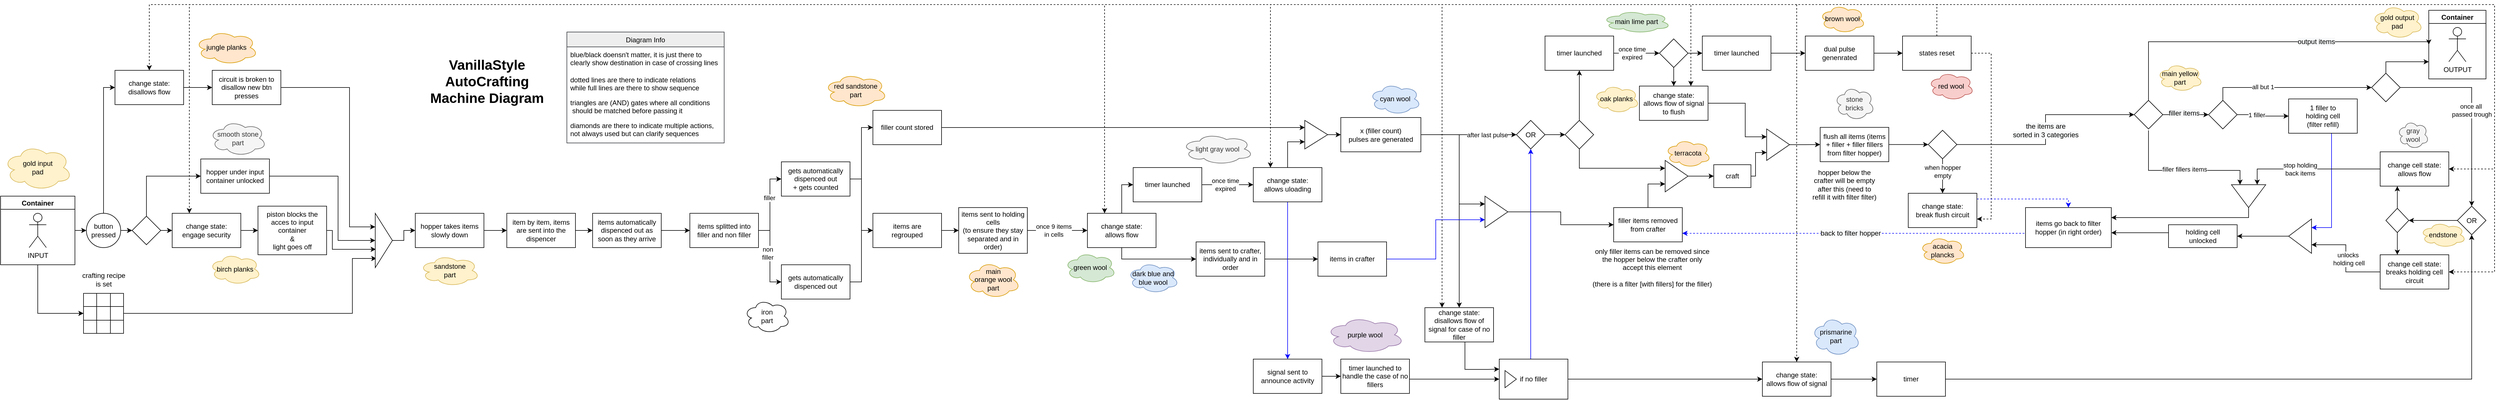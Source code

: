<mxfile version="13.9.9" type="device"><diagram id="A5Qic59krx9VckJYqs58" name="Page-1"><mxGraphModel dx="2249" dy="822" grid="1" gridSize="10" guides="1" tooltips="1" connect="1" arrows="1" fold="1" page="1" pageScale="1" pageWidth="827" pageHeight="1169" math="0" shadow="0"><root><mxCell id="0"/><mxCell id="1" parent="0"/><mxCell id="eBCF8gSyWZ8qmk_mJ312-3" style="edgeStyle=orthogonalEdgeStyle;rounded=0;orthogonalLoop=1;jettySize=auto;html=1;exitX=0.5;exitY=0;exitDx=0;exitDy=0;entryX=0;entryY=0.5;entryDx=0;entryDy=0;" parent="1" source="DsZ25HLp4stdvr2QpUtS-5" target="eBCF8gSyWZ8qmk_mJ312-11" edge="1"><mxGeometry relative="1" as="geometry"><mxPoint x="-535" y="735" as="sourcePoint"/></mxGeometry></mxCell><mxCell id="eBCF8gSyWZ8qmk_mJ312-14" style="edgeStyle=orthogonalEdgeStyle;rounded=0;orthogonalLoop=1;jettySize=auto;html=1;exitX=1;exitY=0.5;exitDx=0;exitDy=0;entryX=0;entryY=0.5;entryDx=0;entryDy=0;" parent="1" source="eBCF8gSyWZ8qmk_mJ312-2" target="eBCF8gSyWZ8qmk_mJ312-15" edge="1"><mxGeometry relative="1" as="geometry"/></mxCell><mxCell id="eBCF8gSyWZ8qmk_mJ312-2" value="hopper takes items slowly down" style="rounded=0;whiteSpace=wrap;html=1;" parent="1" vertex="1"><mxGeometry x="-75" y="705" width="120" height="60" as="geometry"/></mxCell><mxCell id="eBCF8gSyWZ8qmk_mJ312-6" style="edgeStyle=orthogonalEdgeStyle;rounded=0;orthogonalLoop=1;jettySize=auto;html=1;entryX=0;entryY=0.5;entryDx=0;entryDy=0;exitX=1;exitY=0.5;exitDx=0;exitDy=0;" parent="1" source="eBCF8gSyWZ8qmk_mJ312-180" target="eBCF8gSyWZ8qmk_mJ312-36" edge="1"><mxGeometry relative="1" as="geometry"><mxPoint x="-595" y="735" as="targetPoint"/></mxGeometry></mxCell><mxCell id="eBCF8gSyWZ8qmk_mJ312-10" style="edgeStyle=orthogonalEdgeStyle;rounded=0;orthogonalLoop=1;jettySize=auto;html=1;exitX=0.5;exitY=0;exitDx=0;exitDy=0;entryX=0;entryY=0.5;entryDx=0;entryDy=0;" parent="1" source="eBCF8gSyWZ8qmk_mJ312-36" target="DsZ25HLp4stdvr2QpUtS-11" edge="1"><mxGeometry relative="1" as="geometry"/></mxCell><mxCell id="eBCF8gSyWZ8qmk_mJ312-38" style="edgeStyle=orthogonalEdgeStyle;rounded=0;orthogonalLoop=1;jettySize=auto;html=1;entryX=0;entryY=0.5;entryDx=0;entryDy=0;exitX=0.5;exitY=1;exitDx=0;exitDy=0;" parent="1" source="eBCF8gSyWZ8qmk_mJ312-178" target="eBCF8gSyWZ8qmk_mJ312-32" edge="1"><mxGeometry relative="1" as="geometry"><mxPoint x="1127" y="755" as="sourcePoint"/></mxGeometry></mxCell><mxCell id="eBCF8gSyWZ8qmk_mJ312-40" style="edgeStyle=orthogonalEdgeStyle;rounded=0;orthogonalLoop=1;jettySize=auto;html=1;entryX=0;entryY=0.5;entryDx=0;entryDy=0;exitX=0.5;exitY=0;exitDx=0;exitDy=0;" parent="1" source="eBCF8gSyWZ8qmk_mJ312-178" target="eBCF8gSyWZ8qmk_mJ312-39" edge="1"><mxGeometry relative="1" as="geometry"><mxPoint x="1158" y="667.5" as="sourcePoint"/></mxGeometry></mxCell><mxCell id="DsZ25HLp4stdvr2QpUtS-8" style="edgeStyle=orthogonalEdgeStyle;rounded=0;orthogonalLoop=1;jettySize=auto;html=1;entryX=0.033;entryY=0.663;entryDx=0;entryDy=0;entryPerimeter=0;exitX=1;exitY=0.5;exitDx=0;exitDy=0;" parent="1" source="eBCF8gSyWZ8qmk_mJ312-9" target="eBCF8gSyWZ8qmk_mJ312-124" edge="1"><mxGeometry relative="1" as="geometry"><mxPoint x="-190" y="760" as="targetPoint"/><Array as="points"><mxPoint x="-220" y="735"/><mxPoint x="-220" y="768"/></Array></mxGeometry></mxCell><mxCell id="eBCF8gSyWZ8qmk_mJ312-9" value="piston blocks the acces to input container&lt;br&gt;&amp;amp;&lt;br&gt;light goes off" style="rounded=0;whiteSpace=wrap;html=1;" parent="1" vertex="1"><mxGeometry x="-350" y="692.5" width="120" height="85" as="geometry"/></mxCell><mxCell id="eBCF8gSyWZ8qmk_mJ312-12" style="edgeStyle=orthogonalEdgeStyle;rounded=0;orthogonalLoop=1;jettySize=auto;html=1;exitX=1;exitY=0.5;exitDx=0;exitDy=0;entryX=0;entryY=0.5;entryDx=0;entryDy=0;" parent="1" source="eBCF8gSyWZ8qmk_mJ312-11" target="eBCF8gSyWZ8qmk_mJ312-124" edge="1"><mxGeometry relative="1" as="geometry"><Array as="points"><mxPoint x="-210" y="640"/><mxPoint x="-210" y="753"/></Array></mxGeometry></mxCell><mxCell id="eBCF8gSyWZ8qmk_mJ312-11" value="hopper under input container unlocked" style="rounded=0;whiteSpace=wrap;html=1;" parent="1" vertex="1"><mxGeometry x="-450" y="610" width="120" height="60" as="geometry"/></mxCell><mxCell id="eBCF8gSyWZ8qmk_mJ312-18" style="edgeStyle=orthogonalEdgeStyle;rounded=0;orthogonalLoop=1;jettySize=auto;html=1;exitX=1;exitY=0.5;exitDx=0;exitDy=0;entryX=0;entryY=0.5;entryDx=0;entryDy=0;" parent="1" source="eBCF8gSyWZ8qmk_mJ312-13" target="eBCF8gSyWZ8qmk_mJ312-17" edge="1"><mxGeometry relative="1" as="geometry"/></mxCell><mxCell id="eBCF8gSyWZ8qmk_mJ312-13" value="items automatically dispenced out as soon as they arrive" style="rounded=0;whiteSpace=wrap;html=1;" parent="1" vertex="1"><mxGeometry x="235" y="705" width="120" height="60" as="geometry"/></mxCell><mxCell id="eBCF8gSyWZ8qmk_mJ312-16" style="edgeStyle=orthogonalEdgeStyle;rounded=0;orthogonalLoop=1;jettySize=auto;html=1;exitX=1;exitY=0.5;exitDx=0;exitDy=0;" parent="1" source="eBCF8gSyWZ8qmk_mJ312-15" target="eBCF8gSyWZ8qmk_mJ312-13" edge="1"><mxGeometry relative="1" as="geometry"/></mxCell><mxCell id="eBCF8gSyWZ8qmk_mJ312-15" value="item by item, items are sent into the dispencer" style="rounded=0;whiteSpace=wrap;html=1;" parent="1" vertex="1"><mxGeometry x="85" y="705" width="120" height="60" as="geometry"/></mxCell><mxCell id="eBCF8gSyWZ8qmk_mJ312-20" style="edgeStyle=orthogonalEdgeStyle;rounded=0;orthogonalLoop=1;jettySize=auto;html=1;exitX=1;exitY=0.5;exitDx=0;exitDy=0;entryX=0;entryY=0.5;entryDx=0;entryDy=0;" parent="1" source="eBCF8gSyWZ8qmk_mJ312-17" target="eBCF8gSyWZ8qmk_mJ312-19" edge="1"><mxGeometry relative="1" as="geometry"/></mxCell><mxCell id="eBCF8gSyWZ8qmk_mJ312-21" value="filler" style="edgeLabel;html=1;align=center;verticalAlign=middle;resizable=0;points=[];" parent="eBCF8gSyWZ8qmk_mJ312-20" vertex="1" connectable="0"><mxGeometry x="0.186" y="1" relative="1" as="geometry"><mxPoint as="offset"/></mxGeometry></mxCell><mxCell id="eBCF8gSyWZ8qmk_mJ312-23" style="edgeStyle=orthogonalEdgeStyle;rounded=0;orthogonalLoop=1;jettySize=auto;html=1;entryX=0;entryY=0.5;entryDx=0;entryDy=0;" parent="1" source="eBCF8gSyWZ8qmk_mJ312-17" target="eBCF8gSyWZ8qmk_mJ312-22" edge="1"><mxGeometry relative="1" as="geometry"/></mxCell><mxCell id="eBCF8gSyWZ8qmk_mJ312-24" value="non&lt;br&gt;filler" style="edgeLabel;html=1;align=center;verticalAlign=middle;resizable=0;points=[];" parent="eBCF8gSyWZ8qmk_mJ312-23" vertex="1" connectable="0"><mxGeometry x="0.182" y="-4" relative="1" as="geometry"><mxPoint y="-17" as="offset"/></mxGeometry></mxCell><mxCell id="eBCF8gSyWZ8qmk_mJ312-17" value="items splitted into filler and non filler" style="rounded=0;whiteSpace=wrap;html=1;" parent="1" vertex="1"><mxGeometry x="405" y="705" width="120" height="60" as="geometry"/></mxCell><mxCell id="eBCF8gSyWZ8qmk_mJ312-28" style="edgeStyle=orthogonalEdgeStyle;rounded=0;orthogonalLoop=1;jettySize=auto;html=1;exitX=1;exitY=0.5;exitDx=0;exitDy=0;entryX=0;entryY=0.5;entryDx=0;entryDy=0;" parent="1" source="eBCF8gSyWZ8qmk_mJ312-19" target="eBCF8gSyWZ8qmk_mJ312-27" edge="1"><mxGeometry relative="1" as="geometry"/></mxCell><mxCell id="eBCF8gSyWZ8qmk_mJ312-69" style="edgeStyle=orthogonalEdgeStyle;rounded=0;orthogonalLoop=1;jettySize=auto;html=1;entryX=0;entryY=0.5;entryDx=0;entryDy=0;" parent="1" source="eBCF8gSyWZ8qmk_mJ312-19" target="eBCF8gSyWZ8qmk_mJ312-67" edge="1"><mxGeometry relative="1" as="geometry"/></mxCell><mxCell id="eBCF8gSyWZ8qmk_mJ312-19" value="gets automatically dispenced out &lt;br&gt;+ gets counted" style="rounded=0;whiteSpace=wrap;html=1;" parent="1" vertex="1"><mxGeometry x="565" y="615" width="120" height="60" as="geometry"/></mxCell><mxCell id="eBCF8gSyWZ8qmk_mJ312-29" style="edgeStyle=orthogonalEdgeStyle;rounded=0;orthogonalLoop=1;jettySize=auto;html=1;entryX=0;entryY=0.5;entryDx=0;entryDy=0;" parent="1" source="eBCF8gSyWZ8qmk_mJ312-22" target="eBCF8gSyWZ8qmk_mJ312-27" edge="1"><mxGeometry relative="1" as="geometry"/></mxCell><mxCell id="eBCF8gSyWZ8qmk_mJ312-22" value="gets automatically dispenced out" style="rounded=0;whiteSpace=wrap;html=1;" parent="1" vertex="1"><mxGeometry x="565" y="795" width="120" height="60" as="geometry"/></mxCell><mxCell id="eBCF8gSyWZ8qmk_mJ312-31" style="edgeStyle=orthogonalEdgeStyle;rounded=0;orthogonalLoop=1;jettySize=auto;html=1;exitX=1;exitY=0.5;exitDx=0;exitDy=0;entryX=0;entryY=0.5;entryDx=0;entryDy=0;" parent="1" source="eBCF8gSyWZ8qmk_mJ312-27" target="eBCF8gSyWZ8qmk_mJ312-30" edge="1"><mxGeometry relative="1" as="geometry"/></mxCell><mxCell id="eBCF8gSyWZ8qmk_mJ312-27" value="items are&lt;br&gt;regrouped" style="rounded=0;whiteSpace=wrap;html=1;" parent="1" vertex="1"><mxGeometry x="725" y="705" width="120" height="60" as="geometry"/></mxCell><mxCell id="eBCF8gSyWZ8qmk_mJ312-33" style="edgeStyle=orthogonalEdgeStyle;rounded=0;orthogonalLoop=1;jettySize=auto;html=1;exitX=1;exitY=0.5;exitDx=0;exitDy=0;entryX=0;entryY=0.5;entryDx=0;entryDy=0;" parent="1" source="eBCF8gSyWZ8qmk_mJ312-30" target="eBCF8gSyWZ8qmk_mJ312-178" edge="1"><mxGeometry relative="1" as="geometry"/></mxCell><mxCell id="eBCF8gSyWZ8qmk_mJ312-35" value="once 9 items &lt;br&gt;in cells" style="edgeLabel;html=1;align=center;verticalAlign=middle;resizable=0;points=[];" parent="eBCF8gSyWZ8qmk_mJ312-33" vertex="1" connectable="0"><mxGeometry x="-0.212" y="-1" relative="1" as="geometry"><mxPoint x="3.82" y="-1" as="offset"/></mxGeometry></mxCell><mxCell id="eBCF8gSyWZ8qmk_mJ312-30" value="items sent to holding cells &lt;br&gt;(to ensure they stay separated and in order)" style="rounded=0;whiteSpace=wrap;html=1;" parent="1" vertex="1"><mxGeometry x="875" y="695" width="120" height="80" as="geometry"/></mxCell><mxCell id="eBCF8gSyWZ8qmk_mJ312-47" style="edgeStyle=orthogonalEdgeStyle;rounded=0;orthogonalLoop=1;jettySize=auto;html=1;exitX=1;exitY=0.5;exitDx=0;exitDy=0;entryX=0;entryY=0.5;entryDx=0;entryDy=0;" parent="1" source="eBCF8gSyWZ8qmk_mJ312-32" target="eBCF8gSyWZ8qmk_mJ312-46" edge="1"><mxGeometry relative="1" as="geometry"/></mxCell><mxCell id="eBCF8gSyWZ8qmk_mJ312-32" value="items sent to crafter, individually and in order" style="rounded=0;whiteSpace=wrap;html=1;" parent="1" vertex="1"><mxGeometry x="1290" y="755" width="120" height="60" as="geometry"/></mxCell><mxCell id="DsZ25HLp4stdvr2QpUtS-6" style="edgeStyle=orthogonalEdgeStyle;rounded=0;orthogonalLoop=1;jettySize=auto;html=1;" parent="1" source="eBCF8gSyWZ8qmk_mJ312-36" target="DsZ25HLp4stdvr2QpUtS-5" edge="1"><mxGeometry relative="1" as="geometry"/></mxCell><mxCell id="eBCF8gSyWZ8qmk_mJ312-36" value="&lt;span&gt;button pressed&lt;/span&gt;" style="ellipse;whiteSpace=wrap;html=1;aspect=fixed;" parent="1" vertex="1"><mxGeometry x="-650" y="705" width="60" height="60" as="geometry"/></mxCell><mxCell id="eBCF8gSyWZ8qmk_mJ312-160" style="edgeStyle=orthogonalEdgeStyle;rounded=0;orthogonalLoop=1;jettySize=auto;html=1;exitX=1;exitY=0.5;exitDx=0;exitDy=0;entryX=0;entryY=0.5;entryDx=0;entryDy=0;" parent="1" source="eBCF8gSyWZ8qmk_mJ312-39" target="eBCF8gSyWZ8qmk_mJ312-159" edge="1"><mxGeometry relative="1" as="geometry"><mxPoint x="1395" y="640" as="targetPoint"/></mxGeometry></mxCell><mxCell id="eBCF8gSyWZ8qmk_mJ312-161" value="once time&lt;br&gt;expired" style="edgeLabel;html=1;align=center;verticalAlign=middle;resizable=0;points=[];" parent="eBCF8gSyWZ8qmk_mJ312-160" vertex="1" connectable="0"><mxGeometry x="0.25" y="1" relative="1" as="geometry"><mxPoint x="-16" y="1" as="offset"/></mxGeometry></mxCell><mxCell id="eBCF8gSyWZ8qmk_mJ312-39" value="timer launched" style="rounded=0;whiteSpace=wrap;html=1;" parent="1" vertex="1"><mxGeometry x="1180" y="625" width="120" height="60" as="geometry"/></mxCell><mxCell id="eBCF8gSyWZ8qmk_mJ312-50" style="edgeStyle=orthogonalEdgeStyle;rounded=0;orthogonalLoop=1;jettySize=auto;html=1;exitX=1;exitY=0.5;exitDx=0;exitDy=0;entryX=0;entryY=0.25;entryDx=0;entryDy=0;" parent="1" source="eBCF8gSyWZ8qmk_mJ312-41" target="eBCF8gSyWZ8qmk_mJ312-143" edge="1"><mxGeometry relative="1" as="geometry"><Array as="points"><mxPoint x="1750" y="568"/><mxPoint x="1750" y="689"/></Array></mxGeometry></mxCell><mxCell id="eBCF8gSyWZ8qmk_mJ312-60" style="edgeStyle=orthogonalEdgeStyle;rounded=0;orthogonalLoop=1;jettySize=auto;html=1;entryX=0;entryY=0.5;entryDx=0;entryDy=0;" parent="1" source="eBCF8gSyWZ8qmk_mJ312-41" target="eBCF8gSyWZ8qmk_mJ312-70" edge="1"><mxGeometry relative="1" as="geometry"/></mxCell><mxCell id="eBCF8gSyWZ8qmk_mJ312-61" value="after last pulse" style="edgeLabel;html=1;align=center;verticalAlign=middle;resizable=0;points=[];" parent="eBCF8gSyWZ8qmk_mJ312-60" vertex="1" connectable="0"><mxGeometry x="0.05" y="-2" relative="1" as="geometry"><mxPoint x="28.24" y="-2" as="offset"/></mxGeometry></mxCell><mxCell id="DsZ25HLp4stdvr2QpUtS-27" style="edgeStyle=orthogonalEdgeStyle;rounded=0;orthogonalLoop=1;jettySize=auto;html=1;entryX=0.5;entryY=0;entryDx=0;entryDy=0;strokeColor=#000000;" parent="1" source="eBCF8gSyWZ8qmk_mJ312-41" target="DsZ25HLp4stdvr2QpUtS-26" edge="1"><mxGeometry relative="1" as="geometry"><Array as="points"><mxPoint x="1750" y="568"/><mxPoint x="1750" y="860"/></Array></mxGeometry></mxCell><mxCell id="eBCF8gSyWZ8qmk_mJ312-41" value="x (filler count) &lt;br&gt;pulses are generated" style="rounded=0;whiteSpace=wrap;html=1;" parent="1" vertex="1"><mxGeometry x="1543" y="537.5" width="140" height="60" as="geometry"/></mxCell><mxCell id="eBCF8gSyWZ8qmk_mJ312-49" style="edgeStyle=orthogonalEdgeStyle;rounded=0;orthogonalLoop=1;jettySize=auto;html=1;exitX=1;exitY=0.5;exitDx=0;exitDy=0;entryX=0;entryY=0.75;entryDx=0;entryDy=0;strokeColor=#0000FF;" parent="1" source="eBCF8gSyWZ8qmk_mJ312-46" target="eBCF8gSyWZ8qmk_mJ312-143" edge="1"><mxGeometry relative="1" as="geometry"/></mxCell><mxCell id="eBCF8gSyWZ8qmk_mJ312-46" value="items in crafter" style="rounded=0;whiteSpace=wrap;html=1;" parent="1" vertex="1"><mxGeometry x="1503" y="755" width="120" height="60" as="geometry"/></mxCell><mxCell id="eBCF8gSyWZ8qmk_mJ312-56" style="edgeStyle=orthogonalEdgeStyle;rounded=0;orthogonalLoop=1;jettySize=auto;html=1;exitX=0.5;exitY=0;exitDx=0;exitDy=0;entryX=0;entryY=0.75;entryDx=0;entryDy=0;" parent="1" source="eBCF8gSyWZ8qmk_mJ312-48" target="eBCF8gSyWZ8qmk_mJ312-57" edge="1"><mxGeometry relative="1" as="geometry"><mxPoint x="2005" y="581" as="targetPoint"/><Array as="points"><mxPoint x="2080" y="654"/></Array></mxGeometry></mxCell><mxCell id="eBCF8gSyWZ8qmk_mJ312-48" value="filler items removed from crafter" style="rounded=0;whiteSpace=wrap;html=1;" parent="1" vertex="1"><mxGeometry x="2020" y="695" width="120" height="60" as="geometry"/></mxCell><mxCell id="eBCF8gSyWZ8qmk_mJ312-91" style="edgeStyle=orthogonalEdgeStyle;rounded=0;orthogonalLoop=1;jettySize=auto;html=1;exitX=1;exitY=0.5;exitDx=0;exitDy=0;entryX=0;entryY=0.75;entryDx=0;entryDy=0;" parent="1" source="eBCF8gSyWZ8qmk_mJ312-52" target="eBCF8gSyWZ8qmk_mJ312-90" edge="1"><mxGeometry relative="1" as="geometry"><Array as="points"><mxPoint x="2268" y="640"/><mxPoint x="2268" y="599"/></Array></mxGeometry></mxCell><mxCell id="eBCF8gSyWZ8qmk_mJ312-52" value="craft" style="rounded=0;whiteSpace=wrap;html=1;" parent="1" vertex="1"><mxGeometry x="2195" y="620" width="65" height="40" as="geometry"/></mxCell><mxCell id="eBCF8gSyWZ8qmk_mJ312-58" style="edgeStyle=orthogonalEdgeStyle;rounded=0;orthogonalLoop=1;jettySize=auto;html=1;entryX=0;entryY=0.5;entryDx=0;entryDy=0;" parent="1" source="eBCF8gSyWZ8qmk_mJ312-57" target="eBCF8gSyWZ8qmk_mJ312-52" edge="1"><mxGeometry relative="1" as="geometry"/></mxCell><mxCell id="eBCF8gSyWZ8qmk_mJ312-57" value="" style="triangle;whiteSpace=wrap;html=1;" parent="1" vertex="1"><mxGeometry x="2110" y="612.5" width="40" height="55" as="geometry"/></mxCell><mxCell id="DsZ25HLp4stdvr2QpUtS-39" style="edgeStyle=orthogonalEdgeStyle;rounded=0;orthogonalLoop=1;jettySize=auto;html=1;strokeColor=#000000;" parent="1" source="eBCF8gSyWZ8qmk_mJ312-59" target="eBCF8gSyWZ8qmk_mJ312-41" edge="1"><mxGeometry relative="1" as="geometry"/></mxCell><mxCell id="eBCF8gSyWZ8qmk_mJ312-59" value="" style="triangle;whiteSpace=wrap;html=1;" parent="1" vertex="1"><mxGeometry x="1480" y="542.5" width="40" height="50" as="geometry"/></mxCell><mxCell id="eBCF8gSyWZ8qmk_mJ312-68" style="edgeStyle=orthogonalEdgeStyle;rounded=0;orthogonalLoop=1;jettySize=auto;html=1;entryX=0;entryY=0.25;entryDx=0;entryDy=0;" parent="1" source="eBCF8gSyWZ8qmk_mJ312-67" target="eBCF8gSyWZ8qmk_mJ312-59" edge="1"><mxGeometry relative="1" as="geometry"><Array as="points"><mxPoint x="1365" y="555"/></Array></mxGeometry></mxCell><mxCell id="eBCF8gSyWZ8qmk_mJ312-67" value="&lt;span&gt;filler count stored&lt;/span&gt;" style="rounded=0;whiteSpace=wrap;html=1;" parent="1" vertex="1"><mxGeometry x="725" y="525" width="120" height="60" as="geometry"/></mxCell><mxCell id="eBCF8gSyWZ8qmk_mJ312-73" style="edgeStyle=orthogonalEdgeStyle;rounded=0;orthogonalLoop=1;jettySize=auto;html=1;entryX=0;entryY=0.25;entryDx=0;entryDy=0;exitX=0.5;exitY=1;exitDx=0;exitDy=0;" parent="1" source="DsZ25HLp4stdvr2QpUtS-43" target="eBCF8gSyWZ8qmk_mJ312-57" edge="1"><mxGeometry relative="1" as="geometry"/></mxCell><mxCell id="eBCF8gSyWZ8qmk_mJ312-75" style="edgeStyle=orthogonalEdgeStyle;rounded=0;orthogonalLoop=1;jettySize=auto;html=1;exitX=0.5;exitY=0;exitDx=0;exitDy=0;entryX=0.5;entryY=1;entryDx=0;entryDy=0;" parent="1" source="DsZ25HLp4stdvr2QpUtS-43" target="eBCF8gSyWZ8qmk_mJ312-74" edge="1"><mxGeometry relative="1" as="geometry"/></mxCell><mxCell id="DsZ25HLp4stdvr2QpUtS-44" style="edgeStyle=orthogonalEdgeStyle;rounded=0;orthogonalLoop=1;jettySize=auto;html=1;entryX=0;entryY=0.5;entryDx=0;entryDy=0;strokeColor=#000000;" parent="1" source="eBCF8gSyWZ8qmk_mJ312-70" target="DsZ25HLp4stdvr2QpUtS-43" edge="1"><mxGeometry relative="1" as="geometry"/></mxCell><mxCell id="eBCF8gSyWZ8qmk_mJ312-70" value="OR" style="rhombus;whiteSpace=wrap;html=1;" parent="1" vertex="1"><mxGeometry x="1850" y="542.5" width="50" height="50" as="geometry"/></mxCell><mxCell id="eBCF8gSyWZ8qmk_mJ312-77" style="edgeStyle=orthogonalEdgeStyle;rounded=0;orthogonalLoop=1;jettySize=auto;html=1;exitX=1;exitY=0.5;exitDx=0;exitDy=0;entryX=0;entryY=0.5;entryDx=0;entryDy=0;" parent="1" source="eBCF8gSyWZ8qmk_mJ312-74" target="eBCF8gSyWZ8qmk_mJ312-76" edge="1"><mxGeometry relative="1" as="geometry"/></mxCell><mxCell id="eBCF8gSyWZ8qmk_mJ312-82" value="once time&lt;br&gt;expired" style="edgeLabel;html=1;align=center;verticalAlign=middle;resizable=0;points=[];" parent="eBCF8gSyWZ8qmk_mJ312-77" vertex="1" connectable="0"><mxGeometry x="-0.306" y="-1" relative="1" as="geometry"><mxPoint x="4" y="-1" as="offset"/></mxGeometry></mxCell><mxCell id="eBCF8gSyWZ8qmk_mJ312-74" value="timer launched" style="rounded=0;whiteSpace=wrap;html=1;" parent="1" vertex="1"><mxGeometry x="1900" y="395" width="120" height="60" as="geometry"/></mxCell><mxCell id="eBCF8gSyWZ8qmk_mJ312-79" style="edgeStyle=orthogonalEdgeStyle;rounded=0;orthogonalLoop=1;jettySize=auto;html=1;exitX=0.5;exitY=1;exitDx=0;exitDy=0;entryX=0.5;entryY=0;entryDx=0;entryDy=0;" parent="1" source="eBCF8gSyWZ8qmk_mJ312-76" target="eBCF8gSyWZ8qmk_mJ312-78" edge="1"><mxGeometry relative="1" as="geometry"/></mxCell><mxCell id="eBCF8gSyWZ8qmk_mJ312-81" style="edgeStyle=orthogonalEdgeStyle;rounded=0;orthogonalLoop=1;jettySize=auto;html=1;exitX=1;exitY=0.5;exitDx=0;exitDy=0;entryX=0;entryY=0.5;entryDx=0;entryDy=0;" parent="1" source="eBCF8gSyWZ8qmk_mJ312-76" target="eBCF8gSyWZ8qmk_mJ312-80" edge="1"><mxGeometry relative="1" as="geometry"/></mxCell><mxCell id="eBCF8gSyWZ8qmk_mJ312-76" value="" style="rhombus;whiteSpace=wrap;html=1;" parent="1" vertex="1"><mxGeometry x="2100" y="400" width="50" height="50" as="geometry"/></mxCell><mxCell id="eBCF8gSyWZ8qmk_mJ312-84" style="edgeStyle=orthogonalEdgeStyle;rounded=0;orthogonalLoop=1;jettySize=auto;html=1;entryX=0;entryY=0.25;entryDx=0;entryDy=0;" parent="1" source="eBCF8gSyWZ8qmk_mJ312-78" target="eBCF8gSyWZ8qmk_mJ312-90" edge="1"><mxGeometry relative="1" as="geometry"><Array as="points"><mxPoint x="2250" y="513"/><mxPoint x="2250" y="571"/></Array></mxGeometry></mxCell><mxCell id="eBCF8gSyWZ8qmk_mJ312-78" value="change state:&lt;br&gt;allows flow of signal to flush" style="rounded=0;whiteSpace=wrap;html=1;" parent="1" vertex="1"><mxGeometry x="2065" y="482.5" width="120" height="60" as="geometry"/></mxCell><mxCell id="eBCF8gSyWZ8qmk_mJ312-86" style="edgeStyle=orthogonalEdgeStyle;rounded=0;orthogonalLoop=1;jettySize=auto;html=1;exitX=1;exitY=0.5;exitDx=0;exitDy=0;entryX=0;entryY=0.5;entryDx=0;entryDy=0;" parent="1" source="eBCF8gSyWZ8qmk_mJ312-80" target="eBCF8gSyWZ8qmk_mJ312-87" edge="1"><mxGeometry relative="1" as="geometry"><mxPoint x="2335" y="424.882" as="targetPoint"/></mxGeometry></mxCell><mxCell id="eBCF8gSyWZ8qmk_mJ312-80" value="timer launched" style="rounded=0;whiteSpace=wrap;html=1;" parent="1" vertex="1"><mxGeometry x="2175" y="395" width="120" height="60" as="geometry"/></mxCell><mxCell id="M3-MX-QsAgmL2t_dJJmx-11" style="edgeStyle=orthogonalEdgeStyle;rounded=0;orthogonalLoop=1;jettySize=auto;html=1;entryX=0;entryY=0.5;entryDx=0;entryDy=0;" parent="1" source="eBCF8gSyWZ8qmk_mJ312-83" target="M3-MX-QsAgmL2t_dJJmx-8" edge="1"><mxGeometry relative="1" as="geometry"/></mxCell><mxCell id="eBCF8gSyWZ8qmk_mJ312-83" value="flush all items (items + filler + filler fillers from filter hopper)" style="rounded=0;whiteSpace=wrap;html=1;" parent="1" vertex="1"><mxGeometry x="2381" y="554.75" width="120" height="60" as="geometry"/></mxCell><mxCell id="eBCF8gSyWZ8qmk_mJ312-89" style="edgeStyle=orthogonalEdgeStyle;rounded=0;orthogonalLoop=1;jettySize=auto;html=1;entryX=0;entryY=0.5;entryDx=0;entryDy=0;" parent="1" source="eBCF8gSyWZ8qmk_mJ312-87" target="eBCF8gSyWZ8qmk_mJ312-88" edge="1"><mxGeometry relative="1" as="geometry"/></mxCell><mxCell id="eBCF8gSyWZ8qmk_mJ312-87" value="dual pulse genenrated" style="rounded=0;whiteSpace=wrap;html=1;" parent="1" vertex="1"><mxGeometry x="2355" y="395" width="120" height="60" as="geometry"/></mxCell><mxCell id="eBCF8gSyWZ8qmk_mJ312-166" style="edgeStyle=orthogonalEdgeStyle;rounded=0;orthogonalLoop=1;jettySize=auto;html=1;entryX=0.25;entryY=0;entryDx=0;entryDy=0;dashed=1;" parent="1" source="eBCF8gSyWZ8qmk_mJ312-88" target="eBCF8gSyWZ8qmk_mJ312-159" edge="1"><mxGeometry relative="1" as="geometry"><Array as="points"><mxPoint x="2585" y="340"/><mxPoint x="1420" y="340"/></Array></mxGeometry></mxCell><mxCell id="eBCF8gSyWZ8qmk_mJ312-167" style="edgeStyle=orthogonalEdgeStyle;rounded=0;orthogonalLoop=1;jettySize=auto;html=1;dashed=1;entryX=1;entryY=0.5;entryDx=0;entryDy=0;" parent="1" source="eBCF8gSyWZ8qmk_mJ312-88" target="eBCF8gSyWZ8qmk_mJ312-176" edge="1"><mxGeometry relative="1" as="geometry"><Array as="points"><mxPoint x="2585" y="340"/><mxPoint x="3560" y="340"/><mxPoint x="3560" y="807"/></Array><mxPoint x="3610" y="490" as="targetPoint"/></mxGeometry></mxCell><mxCell id="eBCF8gSyWZ8qmk_mJ312-177" style="edgeStyle=orthogonalEdgeStyle;rounded=0;orthogonalLoop=1;jettySize=auto;html=1;entryX=1;entryY=0.5;entryDx=0;entryDy=0;dashed=1;" parent="1" source="eBCF8gSyWZ8qmk_mJ312-88" target="eBCF8gSyWZ8qmk_mJ312-163" edge="1"><mxGeometry relative="1" as="geometry"><Array as="points"><mxPoint x="2585" y="340"/><mxPoint x="3560" y="340"/><mxPoint x="3560" y="627"/></Array></mxGeometry></mxCell><mxCell id="eBCF8gSyWZ8qmk_mJ312-179" style="edgeStyle=orthogonalEdgeStyle;rounded=0;orthogonalLoop=1;jettySize=auto;html=1;entryX=0.25;entryY=0;entryDx=0;entryDy=0;dashed=1;" parent="1" source="eBCF8gSyWZ8qmk_mJ312-88" target="eBCF8gSyWZ8qmk_mJ312-178" edge="1"><mxGeometry relative="1" as="geometry"><Array as="points"><mxPoint x="2585" y="340"/><mxPoint x="1130" y="340"/></Array></mxGeometry></mxCell><mxCell id="DsZ25HLp4stdvr2QpUtS-16" style="edgeStyle=orthogonalEdgeStyle;rounded=0;orthogonalLoop=1;jettySize=auto;html=1;entryX=0.25;entryY=0;entryDx=0;entryDy=0;dashed=1;" parent="1" source="eBCF8gSyWZ8qmk_mJ312-88" target="DsZ25HLp4stdvr2QpUtS-13" edge="1"><mxGeometry relative="1" as="geometry"><Array as="points"><mxPoint x="2585" y="340"/><mxPoint x="-470" y="340"/></Array></mxGeometry></mxCell><mxCell id="DsZ25HLp4stdvr2QpUtS-20" style="edgeStyle=orthogonalEdgeStyle;rounded=0;orthogonalLoop=1;jettySize=auto;html=1;entryX=0.5;entryY=0;entryDx=0;entryDy=0;dashed=1;" parent="1" source="eBCF8gSyWZ8qmk_mJ312-88" target="DsZ25HLp4stdvr2QpUtS-11" edge="1"><mxGeometry relative="1" as="geometry"><Array as="points"><mxPoint x="2585" y="340"/><mxPoint x="-540" y="340"/></Array></mxGeometry></mxCell><mxCell id="DsZ25HLp4stdvr2QpUtS-38" style="edgeStyle=orthogonalEdgeStyle;rounded=0;orthogonalLoop=1;jettySize=auto;html=1;entryX=0.25;entryY=0;entryDx=0;entryDy=0;strokeColor=#000000;dashed=1;" parent="1" source="eBCF8gSyWZ8qmk_mJ312-88" target="DsZ25HLp4stdvr2QpUtS-26" edge="1"><mxGeometry relative="1" as="geometry"><Array as="points"><mxPoint x="2585" y="340"/><mxPoint x="1720" y="340"/></Array></mxGeometry></mxCell><mxCell id="DsZ25HLp4stdvr2QpUtS-40" style="edgeStyle=orthogonalEdgeStyle;rounded=0;orthogonalLoop=1;jettySize=auto;html=1;strokeColor=#000000;dashed=1;entryX=0.5;entryY=0;entryDx=0;entryDy=0;" parent="1" source="eBCF8gSyWZ8qmk_mJ312-88" target="DsZ25HLp4stdvr2QpUtS-32" edge="1"><mxGeometry relative="1" as="geometry"><Array as="points"><mxPoint x="2585" y="340"/><mxPoint x="2340" y="340"/><mxPoint x="2340" y="965"/></Array></mxGeometry></mxCell><mxCell id="DsZ25HLp4stdvr2QpUtS-67" style="edgeStyle=orthogonalEdgeStyle;rounded=0;orthogonalLoop=1;jettySize=auto;html=1;entryX=0.75;entryY=0;entryDx=0;entryDy=0;strokeColor=#000000;dashed=1;" parent="1" source="eBCF8gSyWZ8qmk_mJ312-88" target="eBCF8gSyWZ8qmk_mJ312-78" edge="1"><mxGeometry relative="1" as="geometry"><Array as="points"><mxPoint x="2585" y="340"/><mxPoint x="2155" y="340"/></Array></mxGeometry></mxCell><mxCell id="DsZ25HLp4stdvr2QpUtS-81" style="edgeStyle=orthogonalEdgeStyle;rounded=0;orthogonalLoop=1;jettySize=auto;html=1;entryX=1;entryY=0.75;entryDx=0;entryDy=0;strokeColor=#000000;dashed=1;" parent="1" source="eBCF8gSyWZ8qmk_mJ312-88" target="DsZ25HLp4stdvr2QpUtS-71" edge="1"><mxGeometry relative="1" as="geometry"><Array as="points"><mxPoint x="2680" y="425"/><mxPoint x="2680" y="715"/></Array></mxGeometry></mxCell><mxCell id="eBCF8gSyWZ8qmk_mJ312-88" value="states reset" style="rounded=0;whiteSpace=wrap;html=1;" parent="1" vertex="1"><mxGeometry x="2525" y="395" width="120" height="60" as="geometry"/></mxCell><mxCell id="eBCF8gSyWZ8qmk_mJ312-93" style="edgeStyle=orthogonalEdgeStyle;rounded=0;orthogonalLoop=1;jettySize=auto;html=1;exitX=1;exitY=0.5;exitDx=0;exitDy=0;entryX=0;entryY=0.5;entryDx=0;entryDy=0;" parent="1" source="eBCF8gSyWZ8qmk_mJ312-90" target="eBCF8gSyWZ8qmk_mJ312-83" edge="1"><mxGeometry relative="1" as="geometry"/></mxCell><mxCell id="eBCF8gSyWZ8qmk_mJ312-90" value="" style="triangle;whiteSpace=wrap;html=1;" parent="1" vertex="1"><mxGeometry x="2287.5" y="557.5" width="40" height="55" as="geometry"/></mxCell><mxCell id="eBCF8gSyWZ8qmk_mJ312-92" value="only filler items can be removed since the hopper below the crafter only accept this element&lt;br&gt;&lt;br&gt;(there is a filter [with fillers] for the filler)" style="text;html=1;strokeColor=none;fillColor=none;align=center;verticalAlign=middle;whiteSpace=wrap;rounded=0;" parent="1" vertex="1"><mxGeometry x="1980" y="760" width="215" height="80" as="geometry"/></mxCell><mxCell id="eBCF8gSyWZ8qmk_mJ312-94" value="hopper below the crafter will be empty after this (need to refill it with filter filter)" style="text;html=1;strokeColor=none;fillColor=none;align=center;verticalAlign=middle;whiteSpace=wrap;rounded=0;" parent="1" vertex="1"><mxGeometry x="2366" y="625" width="115" height="60" as="geometry"/></mxCell><mxCell id="eBCF8gSyWZ8qmk_mJ312-101" style="edgeStyle=orthogonalEdgeStyle;rounded=0;orthogonalLoop=1;jettySize=auto;html=1;entryX=0;entryY=0.5;entryDx=0;entryDy=0;exitX=0.5;exitY=0;exitDx=0;exitDy=0;" parent="1" source="DsZ25HLp4stdvr2QpUtS-72" target="eBCF8gSyWZ8qmk_mJ312-137" edge="1"><mxGeometry relative="1" as="geometry"><mxPoint x="3100" y="395" as="targetPoint"/><Array as="points"><mxPoint x="2955" y="405"/></Array><mxPoint x="3015" y="583" as="sourcePoint"/></mxGeometry></mxCell><mxCell id="eBCF8gSyWZ8qmk_mJ312-108" value="&lt;span style=&quot;font-size: 12px ; background-color: rgb(248 , 249 , 250)&quot;&gt;output items&lt;/span&gt;" style="edgeLabel;html=1;align=center;verticalAlign=middle;resizable=0;points=[];" parent="eBCF8gSyWZ8qmk_mJ312-101" vertex="1" connectable="0"><mxGeometry x="0.134" relative="1" as="geometry"><mxPoint x="55.83" as="offset"/></mxGeometry></mxCell><mxCell id="eBCF8gSyWZ8qmk_mJ312-102" style="edgeStyle=orthogonalEdgeStyle;rounded=0;orthogonalLoop=1;jettySize=auto;html=1;exitX=1;exitY=0.5;exitDx=0;exitDy=0;entryX=0;entryY=0.5;entryDx=0;entryDy=0;" parent="1" source="DsZ25HLp4stdvr2QpUtS-72" target="eBCF8gSyWZ8qmk_mJ312-131" edge="1"><mxGeometry relative="1" as="geometry"><Array as="points"><mxPoint x="2980" y="533"/><mxPoint x="3015" y="533"/></Array></mxGeometry></mxCell><mxCell id="eBCF8gSyWZ8qmk_mJ312-134" value="&lt;span style=&quot;font-size: 12px ; background-color: rgb(248 , 249 , 250)&quot;&gt;filler items&lt;/span&gt;" style="edgeLabel;html=1;align=center;verticalAlign=middle;resizable=0;points=[];" parent="eBCF8gSyWZ8qmk_mJ312-102" vertex="1" connectable="0"><mxGeometry x="0.256" y="-1" relative="1" as="geometry"><mxPoint x="-13.51" y="-3.85" as="offset"/></mxGeometry></mxCell><mxCell id="eBCF8gSyWZ8qmk_mJ312-103" style="edgeStyle=orthogonalEdgeStyle;rounded=0;orthogonalLoop=1;jettySize=auto;html=1;entryX=0;entryY=0.75;entryDx=0;entryDy=0;" parent="1" target="eBCF8gSyWZ8qmk_mJ312-170" edge="1"><mxGeometry relative="1" as="geometry"><mxPoint x="2960" y="627.5" as="targetPoint"/><Array as="points"><mxPoint x="2955" y="630"/><mxPoint x="3115" y="630"/></Array><mxPoint x="2955" y="560" as="sourcePoint"/></mxGeometry></mxCell><mxCell id="eBCF8gSyWZ8qmk_mJ312-175" value="filler fillers items" style="edgeLabel;html=1;align=center;verticalAlign=middle;resizable=0;points=[];" parent="eBCF8gSyWZ8qmk_mJ312-103" vertex="1" connectable="0"><mxGeometry x="0.079" y="-2" relative="1" as="geometry"><mxPoint x="-4.5" y="-4.5" as="offset"/></mxGeometry></mxCell><mxCell id="eBCF8gSyWZ8qmk_mJ312-126" style="edgeStyle=orthogonalEdgeStyle;rounded=0;orthogonalLoop=1;jettySize=auto;html=1;entryX=0;entryY=0.5;entryDx=0;entryDy=0;exitX=0.5;exitY=1;exitDx=0;exitDy=0;" parent="1" source="eBCF8gSyWZ8qmk_mJ312-180" target="eBCF8gSyWZ8qmk_mJ312-116" edge="1"><mxGeometry relative="1" as="geometry"/></mxCell><mxCell id="DsZ25HLp4stdvr2QpUtS-19" style="edgeStyle=orthogonalEdgeStyle;rounded=0;orthogonalLoop=1;jettySize=auto;html=1;entryX=0.067;entryY=0.832;entryDx=0;entryDy=0;entryPerimeter=0;" parent="1" source="eBCF8gSyWZ8qmk_mJ312-111" target="eBCF8gSyWZ8qmk_mJ312-124" edge="1"><mxGeometry relative="1" as="geometry"><Array as="points"><mxPoint x="-185" y="784"/></Array></mxGeometry></mxCell><mxCell id="eBCF8gSyWZ8qmk_mJ312-111" value="" style="shape=table;html=1;whiteSpace=wrap;startSize=0;container=1;collapsible=0;childLayout=tableLayout;" parent="1" vertex="1"><mxGeometry x="-655" y="845" width="70" height="70" as="geometry"/></mxCell><mxCell id="eBCF8gSyWZ8qmk_mJ312-112" value="" style="shape=partialRectangle;html=1;whiteSpace=wrap;collapsible=0;dropTarget=0;pointerEvents=0;fillColor=none;top=0;left=0;bottom=0;right=0;points=[[0,0.5],[1,0.5]];portConstraint=eastwest;" parent="eBCF8gSyWZ8qmk_mJ312-111" vertex="1"><mxGeometry width="70" height="23" as="geometry"/></mxCell><mxCell id="eBCF8gSyWZ8qmk_mJ312-113" value="" style="shape=partialRectangle;html=1;whiteSpace=wrap;connectable=0;fillColor=none;top=0;left=0;bottom=0;right=0;overflow=hidden;" parent="eBCF8gSyWZ8qmk_mJ312-112" vertex="1"><mxGeometry width="23" height="23" as="geometry"/></mxCell><mxCell id="eBCF8gSyWZ8qmk_mJ312-114" value="" style="shape=partialRectangle;html=1;whiteSpace=wrap;connectable=0;fillColor=none;top=0;left=0;bottom=0;right=0;overflow=hidden;" parent="eBCF8gSyWZ8qmk_mJ312-112" vertex="1"><mxGeometry x="23" width="24" height="23" as="geometry"/></mxCell><mxCell id="eBCF8gSyWZ8qmk_mJ312-115" value="" style="shape=partialRectangle;html=1;whiteSpace=wrap;connectable=0;fillColor=none;top=0;left=0;bottom=0;right=0;overflow=hidden;" parent="eBCF8gSyWZ8qmk_mJ312-112" vertex="1"><mxGeometry x="47" width="23" height="23" as="geometry"/></mxCell><mxCell id="eBCF8gSyWZ8qmk_mJ312-116" value="" style="shape=partialRectangle;html=1;whiteSpace=wrap;collapsible=0;dropTarget=0;pointerEvents=0;fillColor=none;top=0;left=0;bottom=0;right=0;points=[[0,0.5],[1,0.5]];portConstraint=eastwest;" parent="eBCF8gSyWZ8qmk_mJ312-111" vertex="1"><mxGeometry y="23" width="70" height="24" as="geometry"/></mxCell><mxCell id="eBCF8gSyWZ8qmk_mJ312-117" value="" style="shape=partialRectangle;html=1;whiteSpace=wrap;connectable=0;fillColor=none;top=0;left=0;bottom=0;right=0;overflow=hidden;" parent="eBCF8gSyWZ8qmk_mJ312-116" vertex="1"><mxGeometry width="23" height="24" as="geometry"/></mxCell><mxCell id="eBCF8gSyWZ8qmk_mJ312-118" value="" style="shape=partialRectangle;html=1;whiteSpace=wrap;connectable=0;fillColor=none;top=0;left=0;bottom=0;right=0;overflow=hidden;" parent="eBCF8gSyWZ8qmk_mJ312-116" vertex="1"><mxGeometry x="23" width="24" height="24" as="geometry"/></mxCell><mxCell id="eBCF8gSyWZ8qmk_mJ312-119" value="" style="shape=partialRectangle;html=1;whiteSpace=wrap;connectable=0;fillColor=none;top=0;left=0;bottom=0;right=0;overflow=hidden;" parent="eBCF8gSyWZ8qmk_mJ312-116" vertex="1"><mxGeometry x="47" width="23" height="24" as="geometry"/></mxCell><mxCell id="eBCF8gSyWZ8qmk_mJ312-120" value="" style="shape=partialRectangle;html=1;whiteSpace=wrap;collapsible=0;dropTarget=0;pointerEvents=0;fillColor=none;top=0;left=0;bottom=0;right=0;points=[[0,0.5],[1,0.5]];portConstraint=eastwest;" parent="eBCF8gSyWZ8qmk_mJ312-111" vertex="1"><mxGeometry y="47" width="70" height="23" as="geometry"/></mxCell><mxCell id="eBCF8gSyWZ8qmk_mJ312-121" value="" style="shape=partialRectangle;html=1;whiteSpace=wrap;connectable=0;fillColor=none;top=0;left=0;bottom=0;right=0;overflow=hidden;" parent="eBCF8gSyWZ8qmk_mJ312-120" vertex="1"><mxGeometry width="23" height="23" as="geometry"/></mxCell><mxCell id="eBCF8gSyWZ8qmk_mJ312-122" value="" style="shape=partialRectangle;html=1;whiteSpace=wrap;connectable=0;fillColor=none;top=0;left=0;bottom=0;right=0;overflow=hidden;" parent="eBCF8gSyWZ8qmk_mJ312-120" vertex="1"><mxGeometry x="23" width="24" height="23" as="geometry"/></mxCell><mxCell id="eBCF8gSyWZ8qmk_mJ312-123" value="" style="shape=partialRectangle;html=1;whiteSpace=wrap;connectable=0;fillColor=none;top=0;left=0;bottom=0;right=0;overflow=hidden;" parent="eBCF8gSyWZ8qmk_mJ312-120" vertex="1"><mxGeometry x="47" width="23" height="23" as="geometry"/></mxCell><mxCell id="eBCF8gSyWZ8qmk_mJ312-129" style="edgeStyle=orthogonalEdgeStyle;rounded=0;orthogonalLoop=1;jettySize=auto;html=1;exitX=1;exitY=0.5;exitDx=0;exitDy=0;entryX=0;entryY=0.5;entryDx=0;entryDy=0;" parent="1" source="eBCF8gSyWZ8qmk_mJ312-124" target="eBCF8gSyWZ8qmk_mJ312-2" edge="1"><mxGeometry relative="1" as="geometry"/></mxCell><mxCell id="eBCF8gSyWZ8qmk_mJ312-124" value="" style="triangle;whiteSpace=wrap;html=1;" parent="1" vertex="1"><mxGeometry x="-145" y="705" width="30" height="95" as="geometry"/></mxCell><mxCell id="eBCF8gSyWZ8qmk_mJ312-128" value="crafting recipe&lt;br&gt;is set" style="text;html=1;strokeColor=none;fillColor=none;align=center;verticalAlign=middle;whiteSpace=wrap;rounded=0;" parent="1" vertex="1"><mxGeometry x="-662.5" y="805" width="85" height="32.5" as="geometry"/></mxCell><mxCell id="eBCF8gSyWZ8qmk_mJ312-135" style="edgeStyle=orthogonalEdgeStyle;rounded=0;orthogonalLoop=1;jettySize=auto;html=1;exitX=0.5;exitY=0;exitDx=0;exitDy=0;entryX=0;entryY=0.5;entryDx=0;entryDy=0;" parent="1" source="eBCF8gSyWZ8qmk_mJ312-131" target="eBCF8gSyWZ8qmk_mJ312-147" edge="1"><mxGeometry relative="1" as="geometry"><mxPoint x="3170" y="495" as="targetPoint"/></mxGeometry></mxCell><mxCell id="eBCF8gSyWZ8qmk_mJ312-140" value="all but 1" style="edgeLabel;html=1;align=center;verticalAlign=middle;resizable=0;points=[];" parent="eBCF8gSyWZ8qmk_mJ312-135" vertex="1" connectable="0"><mxGeometry x="-0.346" y="1" relative="1" as="geometry"><mxPoint as="offset"/></mxGeometry></mxCell><mxCell id="eBCF8gSyWZ8qmk_mJ312-141" style="edgeStyle=orthogonalEdgeStyle;rounded=0;orthogonalLoop=1;jettySize=auto;html=1;exitX=1;exitY=0.5;exitDx=0;exitDy=0;entryX=0;entryY=0.5;entryDx=0;entryDy=0;" parent="1" source="eBCF8gSyWZ8qmk_mJ312-131" target="eBCF8gSyWZ8qmk_mJ312-132" edge="1"><mxGeometry relative="1" as="geometry"><mxPoint x="3200" y="532.667" as="targetPoint"/></mxGeometry></mxCell><mxCell id="eBCF8gSyWZ8qmk_mJ312-142" value="1 filler" style="edgeLabel;html=1;align=center;verticalAlign=middle;resizable=0;points=[];" parent="eBCF8gSyWZ8qmk_mJ312-141" vertex="1" connectable="0"><mxGeometry x="-0.279" relative="1" as="geometry"><mxPoint as="offset"/></mxGeometry></mxCell><mxCell id="eBCF8gSyWZ8qmk_mJ312-131" value="" style="rhombus;whiteSpace=wrap;html=1;" parent="1" vertex="1"><mxGeometry x="3060" y="507.5" width="50" height="50" as="geometry"/></mxCell><mxCell id="eBCF8gSyWZ8qmk_mJ312-146" style="edgeStyle=orthogonalEdgeStyle;rounded=0;orthogonalLoop=1;jettySize=auto;html=1;entryX=1;entryY=0.75;entryDx=0;entryDy=0;exitX=0;exitY=0.5;exitDx=0;exitDy=0;dashed=1;strokeColor=#0000FF;" parent="1" source="eBCF8gSyWZ8qmk_mJ312-168" target="eBCF8gSyWZ8qmk_mJ312-48" edge="1"><mxGeometry relative="1" as="geometry"><mxPoint x="3175" y="765" as="targetPoint"/><Array as="points"><mxPoint x="2775" y="720"/></Array></mxGeometry></mxCell><mxCell id="eBCF8gSyWZ8qmk_mJ312-156" value="&lt;span style=&quot;font-size: 12px ; background-color: rgb(248 , 249 , 250)&quot;&gt;back to filter hopper&lt;/span&gt;" style="edgeLabel;html=1;align=center;verticalAlign=middle;resizable=0;points=[];" parent="eBCF8gSyWZ8qmk_mJ312-146" vertex="1" connectable="0"><mxGeometry x="-0.57" relative="1" as="geometry"><mxPoint x="-256" as="offset"/></mxGeometry></mxCell><mxCell id="eBCF8gSyWZ8qmk_mJ312-153" style="edgeStyle=orthogonalEdgeStyle;rounded=0;orthogonalLoop=1;jettySize=auto;html=1;exitX=0.5;exitY=1;exitDx=0;exitDy=0;entryX=0;entryY=0.75;entryDx=0;entryDy=0;strokeColor=#0000FF;" parent="1" source="eBCF8gSyWZ8qmk_mJ312-132" target="eBCF8gSyWZ8qmk_mJ312-152" edge="1"><mxGeometry relative="1" as="geometry"><Array as="points"><mxPoint x="3275" y="565"/><mxPoint x="3275" y="730"/></Array></mxGeometry></mxCell><mxCell id="eBCF8gSyWZ8qmk_mJ312-132" value="1 filler to&lt;br&gt;holding cell&lt;br&gt;(filter refill)" style="rounded=0;whiteSpace=wrap;html=1;" parent="1" vertex="1"><mxGeometry x="3200" y="505" width="120" height="60" as="geometry"/></mxCell><mxCell id="eBCF8gSyWZ8qmk_mJ312-137" value="Container" style="swimlane;" parent="1" vertex="1"><mxGeometry x="3445" y="350" width="100" height="120" as="geometry"/></mxCell><mxCell id="eBCF8gSyWZ8qmk_mJ312-107" value="&lt;span&gt;OUTPUT&lt;/span&gt;" style="shape=umlActor;verticalLabelPosition=bottom;verticalAlign=top;html=1;outlineConnect=0;" parent="eBCF8gSyWZ8qmk_mJ312-137" vertex="1"><mxGeometry x="35" y="30" width="30" height="60" as="geometry"/></mxCell><mxCell id="eBCF8gSyWZ8qmk_mJ312-144" style="edgeStyle=orthogonalEdgeStyle;rounded=0;orthogonalLoop=1;jettySize=auto;html=1;exitX=1;exitY=0.5;exitDx=0;exitDy=0;entryX=0;entryY=0.5;entryDx=0;entryDy=0;" parent="1" source="eBCF8gSyWZ8qmk_mJ312-143" target="eBCF8gSyWZ8qmk_mJ312-48" edge="1"><mxGeometry relative="1" as="geometry"/></mxCell><mxCell id="eBCF8gSyWZ8qmk_mJ312-143" value="" style="triangle;whiteSpace=wrap;html=1;" parent="1" vertex="1"><mxGeometry x="1795" y="675" width="40" height="55" as="geometry"/></mxCell><mxCell id="DsZ25HLp4stdvr2QpUtS-48" style="edgeStyle=orthogonalEdgeStyle;rounded=0;orthogonalLoop=1;jettySize=auto;html=1;exitX=1;exitY=0.5;exitDx=0;exitDy=0;entryX=0.5;entryY=0;entryDx=0;entryDy=0;strokeColor=#000000;" parent="1" source="eBCF8gSyWZ8qmk_mJ312-147" target="DsZ25HLp4stdvr2QpUtS-47" edge="1"><mxGeometry relative="1" as="geometry"><Array as="points"><mxPoint x="3520" y="485"/></Array></mxGeometry></mxCell><mxCell id="DsZ25HLp4stdvr2QpUtS-49" value="once all&amp;nbsp;&lt;br&gt;passed trough" style="edgeLabel;html=1;align=center;verticalAlign=middle;resizable=0;points=[];" parent="DsZ25HLp4stdvr2QpUtS-48" vertex="1" connectable="0"><mxGeometry x="0.113" y="-2" relative="1" as="geometry"><mxPoint x="2" y="-20" as="offset"/></mxGeometry></mxCell><mxCell id="DsZ25HLp4stdvr2QpUtS-84" style="edgeStyle=orthogonalEdgeStyle;rounded=0;orthogonalLoop=1;jettySize=auto;html=1;entryX=0;entryY=0.75;entryDx=0;entryDy=0;strokeColor=#000000;" parent="1" source="eBCF8gSyWZ8qmk_mJ312-147" target="eBCF8gSyWZ8qmk_mJ312-137" edge="1"><mxGeometry relative="1" as="geometry"><Array as="points"><mxPoint x="3370" y="440"/></Array></mxGeometry></mxCell><mxCell id="eBCF8gSyWZ8qmk_mJ312-147" value="" style="rhombus;whiteSpace=wrap;html=1;" parent="1" vertex="1"><mxGeometry x="3345" y="460" width="50" height="50" as="geometry"/></mxCell><mxCell id="eBCF8gSyWZ8qmk_mJ312-169" style="edgeStyle=orthogonalEdgeStyle;rounded=0;orthogonalLoop=1;jettySize=auto;html=1;entryX=1;entryY=0.629;entryDx=0;entryDy=0;entryPerimeter=0;exitX=0;exitY=0.5;exitDx=0;exitDy=0;" parent="1" source="eBCF8gSyWZ8qmk_mJ312-151" target="eBCF8gSyWZ8qmk_mJ312-168" edge="1"><mxGeometry relative="1" as="geometry"><mxPoint x="2925" y="755" as="targetPoint"/><Array as="points"><mxPoint x="2990" y="739"/></Array></mxGeometry></mxCell><mxCell id="eBCF8gSyWZ8qmk_mJ312-151" value="holding cell&lt;br&gt;unlocked" style="rounded=0;whiteSpace=wrap;html=1;" parent="1" vertex="1"><mxGeometry x="2990" y="725" width="120" height="40" as="geometry"/></mxCell><mxCell id="eBCF8gSyWZ8qmk_mJ312-155" style="edgeStyle=orthogonalEdgeStyle;rounded=0;orthogonalLoop=1;jettySize=auto;html=1;exitX=1;exitY=0.5;exitDx=0;exitDy=0;entryX=1;entryY=0.5;entryDx=0;entryDy=0;" parent="1" source="eBCF8gSyWZ8qmk_mJ312-152" target="eBCF8gSyWZ8qmk_mJ312-151" edge="1"><mxGeometry relative="1" as="geometry"><mxPoint x="3350" y="655" as="targetPoint"/></mxGeometry></mxCell><mxCell id="eBCF8gSyWZ8qmk_mJ312-152" value="" style="triangle;whiteSpace=wrap;html=1;rotation=-180;" parent="1" vertex="1"><mxGeometry x="3200" y="715" width="40" height="60" as="geometry"/></mxCell><mxCell id="eBCF8gSyWZ8qmk_mJ312-162" style="edgeStyle=orthogonalEdgeStyle;rounded=0;orthogonalLoop=1;jettySize=auto;html=1;exitX=0.5;exitY=0;exitDx=0;exitDy=0;entryX=0;entryY=0.75;entryDx=0;entryDy=0;" parent="1" source="eBCF8gSyWZ8qmk_mJ312-159" target="eBCF8gSyWZ8qmk_mJ312-59" edge="1"><mxGeometry relative="1" as="geometry"/></mxCell><mxCell id="DsZ25HLp4stdvr2QpUtS-22" style="edgeStyle=orthogonalEdgeStyle;rounded=0;orthogonalLoop=1;jettySize=auto;html=1;entryX=0.5;entryY=0;entryDx=0;entryDy=0;strokeColor=#0000FF;" parent="1" source="eBCF8gSyWZ8qmk_mJ312-159" target="DsZ25HLp4stdvr2QpUtS-21" edge="1"><mxGeometry relative="1" as="geometry"/></mxCell><mxCell id="eBCF8gSyWZ8qmk_mJ312-159" value="change state: &lt;br&gt;allows uloading" style="rounded=0;whiteSpace=wrap;html=1;" parent="1" vertex="1"><mxGeometry x="1390" y="625" width="120" height="60" as="geometry"/></mxCell><mxCell id="eBCF8gSyWZ8qmk_mJ312-172" style="edgeStyle=orthogonalEdgeStyle;rounded=0;orthogonalLoop=1;jettySize=auto;html=1;exitX=0;exitY=0.5;exitDx=0;exitDy=0;entryX=0;entryY=0.25;entryDx=0;entryDy=0;" parent="1" source="eBCF8gSyWZ8qmk_mJ312-163" target="eBCF8gSyWZ8qmk_mJ312-170" edge="1"><mxGeometry relative="1" as="geometry"><mxPoint x="3140" y="615.471" as="targetPoint"/><Array as="points"><mxPoint x="3145" y="628"/></Array></mxGeometry></mxCell><mxCell id="eBCF8gSyWZ8qmk_mJ312-173" value="stop holding&lt;br&gt;back items" style="edgeLabel;html=1;align=center;verticalAlign=middle;resizable=0;points=[];" parent="eBCF8gSyWZ8qmk_mJ312-172" vertex="1" connectable="0"><mxGeometry x="0.427" y="2" relative="1" as="geometry"><mxPoint x="33" y="-2" as="offset"/></mxGeometry></mxCell><mxCell id="eBCF8gSyWZ8qmk_mJ312-163" value="change cell state:&lt;br&gt;allows flow" style="rounded=0;whiteSpace=wrap;html=1;" parent="1" vertex="1"><mxGeometry x="3360" y="597.5" width="120" height="60" as="geometry"/></mxCell><mxCell id="eBCF8gSyWZ8qmk_mJ312-168" value="items go back to filter hopper (in right order)" style="rounded=0;whiteSpace=wrap;html=1;" parent="1" vertex="1"><mxGeometry x="2740" y="695" width="150" height="70" as="geometry"/></mxCell><mxCell id="eBCF8gSyWZ8qmk_mJ312-174" style="edgeStyle=orthogonalEdgeStyle;rounded=0;orthogonalLoop=1;jettySize=auto;html=1;exitX=1;exitY=0.5;exitDx=0;exitDy=0;entryX=1;entryY=0.25;entryDx=0;entryDy=0;" parent="1" source="eBCF8gSyWZ8qmk_mJ312-170" target="eBCF8gSyWZ8qmk_mJ312-168" edge="1"><mxGeometry relative="1" as="geometry"><Array as="points"><mxPoint x="3130" y="713"/></Array></mxGeometry></mxCell><mxCell id="eBCF8gSyWZ8qmk_mJ312-170" value="" style="triangle;whiteSpace=wrap;html=1;rotation=90;" parent="1" vertex="1"><mxGeometry x="3110" y="645" width="40" height="60" as="geometry"/></mxCell><mxCell id="DsZ25HLp4stdvr2QpUtS-55" style="edgeStyle=orthogonalEdgeStyle;rounded=0;orthogonalLoop=1;jettySize=auto;html=1;entryX=0;entryY=0.25;entryDx=0;entryDy=0;strokeColor=#000000;" parent="1" source="eBCF8gSyWZ8qmk_mJ312-176" target="eBCF8gSyWZ8qmk_mJ312-152" edge="1"><mxGeometry relative="1" as="geometry"/></mxCell><mxCell id="DsZ25HLp4stdvr2QpUtS-56" value="unlocks&amp;nbsp;&lt;br&gt;holding cell" style="edgeLabel;html=1;align=center;verticalAlign=middle;resizable=0;points=[];" parent="DsZ25HLp4stdvr2QpUtS-55" vertex="1" connectable="0"><mxGeometry x="-0.093" y="-5" relative="1" as="geometry"><mxPoint y="-6.5" as="offset"/></mxGeometry></mxCell><mxCell id="eBCF8gSyWZ8qmk_mJ312-176" value="change cell state:&lt;br&gt;breaks holding cell circuit" style="rounded=0;whiteSpace=wrap;html=1;" parent="1" vertex="1"><mxGeometry x="3360" y="777.5" width="120" height="60" as="geometry"/></mxCell><mxCell id="eBCF8gSyWZ8qmk_mJ312-178" value="change state: &lt;br&gt;allows flow" style="rounded=0;whiteSpace=wrap;html=1;" parent="1" vertex="1"><mxGeometry x="1100" y="705" width="120" height="60" as="geometry"/></mxCell><mxCell id="eBCF8gSyWZ8qmk_mJ312-180" value="Container" style="swimlane;" parent="1" vertex="1"><mxGeometry x="-800" y="675" width="130" height="120" as="geometry"/></mxCell><mxCell id="eBCF8gSyWZ8qmk_mJ312-105" value="INPUT" style="shape=umlActor;verticalLabelPosition=bottom;verticalAlign=top;html=1;outlineConnect=0;" parent="eBCF8gSyWZ8qmk_mJ312-180" vertex="1"><mxGeometry x="50" y="30" width="30" height="60" as="geometry"/></mxCell><mxCell id="sLGS8gu9QnoG5h9I7XdT-1" value="sandstone&lt;br&gt;part" style="ellipse;shape=cloud;whiteSpace=wrap;html=1;fillColor=#fff2cc;strokeColor=#d6b656;" parent="1" vertex="1"><mxGeometry x="-67.5" y="777.5" width="105" height="55" as="geometry"/></mxCell><mxCell id="sLGS8gu9QnoG5h9I7XdT-2" value="iron&lt;br&gt;part" style="ellipse;shape=cloud;whiteSpace=wrap;html=1;" parent="1" vertex="1"><mxGeometry x="500" y="855" width="80" height="60" as="geometry"/></mxCell><mxCell id="sLGS8gu9QnoG5h9I7XdT-4" value="red sandstone&lt;br&gt;part" style="ellipse;shape=cloud;whiteSpace=wrap;html=1;fillColor=#ffe6cc;strokeColor=#d79b00;" parent="1" vertex="1"><mxGeometry x="640" y="460" width="110" height="60" as="geometry"/></mxCell><mxCell id="sLGS8gu9QnoG5h9I7XdT-5" value="main&lt;br&gt;orange wool&lt;br&gt;part" style="ellipse;shape=cloud;whiteSpace=wrap;html=1;fillColor=#ffe6cc;strokeColor=#d79b00;" parent="1" vertex="1"><mxGeometry x="887.5" y="788.75" width="95" height="65" as="geometry"/></mxCell><mxCell id="sLGS8gu9QnoG5h9I7XdT-6" value="main lime part" style="ellipse;shape=cloud;whiteSpace=wrap;html=1;fillColor=#d5e8d4;strokeColor=#82b366;" parent="1" vertex="1"><mxGeometry x="2000" y="350" width="120" height="40" as="geometry"/></mxCell><mxCell id="sLGS8gu9QnoG5h9I7XdT-8" value="red wool" style="ellipse;shape=cloud;whiteSpace=wrap;html=1;fillColor=#f8cecc;strokeColor=#b85450;" parent="1" vertex="1"><mxGeometry x="2570" y="457.5" width="80" height="50" as="geometry"/></mxCell><mxCell id="sLGS8gu9QnoG5h9I7XdT-9" value="smooth stone&lt;br&gt;part" style="ellipse;shape=cloud;whiteSpace=wrap;html=1;fillColor=#f5f5f5;strokeColor=#666666;fontColor=#333333;" parent="1" vertex="1"><mxGeometry x="-435" y="542.5" width="100" height="62.5" as="geometry"/></mxCell><mxCell id="sLGS8gu9QnoG5h9I7XdT-10" value="stone&lt;br&gt;bricks" style="ellipse;shape=cloud;whiteSpace=wrap;html=1;fillColor=#f5f5f5;strokeColor=#666666;fontColor=#333333;" parent="1" vertex="1"><mxGeometry x="2406" y="482.5" width="70" height="60" as="geometry"/></mxCell><mxCell id="sLGS8gu9QnoG5h9I7XdT-12" value="gold input&lt;br&gt;pad" style="ellipse;shape=cloud;whiteSpace=wrap;html=1;fillColor=#fff2cc;strokeColor=#d6b656;" parent="1" vertex="1"><mxGeometry x="-795" y="585" width="120" height="80" as="geometry"/></mxCell><mxCell id="sLGS8gu9QnoG5h9I7XdT-13" value="gold output&lt;br&gt;pad" style="ellipse;shape=cloud;whiteSpace=wrap;html=1;fillColor=#fff2cc;strokeColor=#d6b656;" parent="1" vertex="1"><mxGeometry x="3345" y="340" width="90" height="60" as="geometry"/></mxCell><mxCell id="DsZ25HLp4stdvr2QpUtS-17" style="edgeStyle=orthogonalEdgeStyle;rounded=0;orthogonalLoop=1;jettySize=auto;html=1;entryX=0;entryY=0.25;entryDx=0;entryDy=0;" parent="1" source="DsZ25HLp4stdvr2QpUtS-1" target="eBCF8gSyWZ8qmk_mJ312-124" edge="1"><mxGeometry relative="1" as="geometry"><Array as="points"><mxPoint x="-190" y="485"/><mxPoint x="-190" y="729"/></Array></mxGeometry></mxCell><mxCell id="DsZ25HLp4stdvr2QpUtS-1" value="circuit is broken to disallow new btn presses" style="rounded=0;whiteSpace=wrap;html=1;" parent="1" vertex="1"><mxGeometry x="-430" y="455" width="120" height="60" as="geometry"/></mxCell><mxCell id="DsZ25HLp4stdvr2QpUtS-14" style="edgeStyle=orthogonalEdgeStyle;rounded=0;orthogonalLoop=1;jettySize=auto;html=1;exitX=1;exitY=0.5;exitDx=0;exitDy=0;entryX=0;entryY=0.5;entryDx=0;entryDy=0;" parent="1" source="DsZ25HLp4stdvr2QpUtS-5" target="DsZ25HLp4stdvr2QpUtS-13" edge="1"><mxGeometry relative="1" as="geometry"/></mxCell><mxCell id="DsZ25HLp4stdvr2QpUtS-5" value="" style="rhombus;whiteSpace=wrap;html=1;" parent="1" vertex="1"><mxGeometry x="-570" y="710" width="50" height="50" as="geometry"/></mxCell><mxCell id="DsZ25HLp4stdvr2QpUtS-9" value="jungle planks" style="ellipse;shape=cloud;whiteSpace=wrap;html=1;fillColor=#ffe6cc;strokeColor=#d79b00;" parent="1" vertex="1"><mxGeometry x="-460" y="385" width="110" height="60" as="geometry"/></mxCell><mxCell id="DsZ25HLp4stdvr2QpUtS-10" value="birch planks" style="ellipse;shape=cloud;whiteSpace=wrap;html=1;fillColor=#fff2cc;strokeColor=#d6b656;" parent="1" vertex="1"><mxGeometry x="-435" y="775" width="90" height="55" as="geometry"/></mxCell><mxCell id="DsZ25HLp4stdvr2QpUtS-12" style="edgeStyle=orthogonalEdgeStyle;rounded=0;orthogonalLoop=1;jettySize=auto;html=1;entryX=0;entryY=0.5;entryDx=0;entryDy=0;" parent="1" source="DsZ25HLp4stdvr2QpUtS-11" target="DsZ25HLp4stdvr2QpUtS-1" edge="1"><mxGeometry relative="1" as="geometry"/></mxCell><mxCell id="DsZ25HLp4stdvr2QpUtS-11" value="change state:&lt;br&gt;disallows flow" style="rounded=0;whiteSpace=wrap;html=1;" parent="1" vertex="1"><mxGeometry x="-600" y="455" width="120" height="60" as="geometry"/></mxCell><mxCell id="DsZ25HLp4stdvr2QpUtS-15" style="edgeStyle=orthogonalEdgeStyle;rounded=0;orthogonalLoop=1;jettySize=auto;html=1;entryX=0;entryY=0.5;entryDx=0;entryDy=0;" parent="1" source="DsZ25HLp4stdvr2QpUtS-13" target="eBCF8gSyWZ8qmk_mJ312-9" edge="1"><mxGeometry relative="1" as="geometry"><Array as="points"><mxPoint x="-360" y="735"/></Array></mxGeometry></mxCell><mxCell id="DsZ25HLp4stdvr2QpUtS-13" value="change state:&lt;br&gt;engage security" style="rounded=0;whiteSpace=wrap;html=1;" parent="1" vertex="1"><mxGeometry x="-500" y="705" width="120" height="60" as="geometry"/></mxCell><mxCell id="DsZ25HLp4stdvr2QpUtS-25" style="edgeStyle=orthogonalEdgeStyle;rounded=0;orthogonalLoop=1;jettySize=auto;html=1;entryX=0;entryY=0.5;entryDx=0;entryDy=0;" parent="1" source="DsZ25HLp4stdvr2QpUtS-21" target="DsZ25HLp4stdvr2QpUtS-24" edge="1"><mxGeometry relative="1" as="geometry"/></mxCell><mxCell id="DsZ25HLp4stdvr2QpUtS-21" value="signal sent to announce activity" style="rounded=0;whiteSpace=wrap;html=1;" parent="1" vertex="1"><mxGeometry x="1390" y="960" width="120" height="60" as="geometry"/></mxCell><mxCell id="DsZ25HLp4stdvr2QpUtS-23" value="purple wool" style="ellipse;shape=cloud;whiteSpace=wrap;html=1;fillColor=#e1d5e7;strokeColor=#9673a6;" parent="1" vertex="1"><mxGeometry x="1517" y="885" width="137" height="65" as="geometry"/></mxCell><mxCell id="DsZ25HLp4stdvr2QpUtS-31" style="edgeStyle=orthogonalEdgeStyle;rounded=0;orthogonalLoop=1;jettySize=auto;html=1;entryX=0;entryY=0.5;entryDx=0;entryDy=0;strokeColor=#000000;" parent="1" source="DsZ25HLp4stdvr2QpUtS-24" target="DsZ25HLp4stdvr2QpUtS-28" edge="1"><mxGeometry relative="1" as="geometry"><Array as="points"><mxPoint x="1700" y="995"/><mxPoint x="1700" y="995"/></Array></mxGeometry></mxCell><mxCell id="DsZ25HLp4stdvr2QpUtS-24" value="timer launched to handle the case of no fillers" style="rounded=0;whiteSpace=wrap;html=1;" parent="1" vertex="1"><mxGeometry x="1543" y="960" width="120" height="60" as="geometry"/></mxCell><mxCell id="DsZ25HLp4stdvr2QpUtS-30" style="edgeStyle=orthogonalEdgeStyle;rounded=0;orthogonalLoop=1;jettySize=auto;html=1;entryX=0;entryY=0.25;entryDx=0;entryDy=0;" parent="1" source="DsZ25HLp4stdvr2QpUtS-26" target="DsZ25HLp4stdvr2QpUtS-28" edge="1"><mxGeometry relative="1" as="geometry"><Array as="points"><mxPoint x="1760" y="978"/><mxPoint x="1800" y="978"/></Array></mxGeometry></mxCell><mxCell id="DsZ25HLp4stdvr2QpUtS-26" value="&lt;span&gt;change state:&lt;/span&gt;&lt;br&gt;&lt;span&gt;disallows flow of signal for case of no filler&lt;/span&gt;" style="rounded=0;whiteSpace=wrap;html=1;" parent="1" vertex="1"><mxGeometry x="1690" y="870" width="120" height="60" as="geometry"/></mxCell><mxCell id="DsZ25HLp4stdvr2QpUtS-34" style="edgeStyle=orthogonalEdgeStyle;rounded=0;orthogonalLoop=1;jettySize=auto;html=1;exitX=0.75;exitY=0;exitDx=0;exitDy=0;strokeColor=#0000FF;entryX=0.5;entryY=1;entryDx=0;entryDy=0;" parent="1" source="DsZ25HLp4stdvr2QpUtS-28" target="eBCF8gSyWZ8qmk_mJ312-70" edge="1"><mxGeometry relative="1" as="geometry"><mxPoint x="1930" y="620" as="targetPoint"/><Array as="points"><mxPoint x="1875" y="960"/></Array></mxGeometry></mxCell><mxCell id="DsZ25HLp4stdvr2QpUtS-35" style="edgeStyle=orthogonalEdgeStyle;rounded=0;orthogonalLoop=1;jettySize=auto;html=1;entryX=0;entryY=0.5;entryDx=0;entryDy=0;" parent="1" source="DsZ25HLp4stdvr2QpUtS-28" target="DsZ25HLp4stdvr2QpUtS-32" edge="1"><mxGeometry relative="1" as="geometry"/></mxCell><mxCell id="DsZ25HLp4stdvr2QpUtS-28" value="if no filler" style="html=1;whiteSpace=wrap;container=1;recursiveResize=0;collapsible=0;" parent="1" vertex="1"><mxGeometry x="1820" y="960" width="120" height="70" as="geometry"/></mxCell><mxCell id="DsZ25HLp4stdvr2QpUtS-29" value="" style="triangle;html=1;whiteSpace=wrap;" parent="DsZ25HLp4stdvr2QpUtS-28" vertex="1"><mxGeometry x="10" y="20" width="20" height="30" as="geometry"/></mxCell><mxCell id="DsZ25HLp4stdvr2QpUtS-42" style="edgeStyle=orthogonalEdgeStyle;rounded=0;orthogonalLoop=1;jettySize=auto;html=1;entryX=0;entryY=0.5;entryDx=0;entryDy=0;strokeColor=#000000;" parent="1" source="DsZ25HLp4stdvr2QpUtS-32" target="DsZ25HLp4stdvr2QpUtS-41" edge="1"><mxGeometry relative="1" as="geometry"/></mxCell><mxCell id="DsZ25HLp4stdvr2QpUtS-32" value="&lt;span&gt;change state:&lt;/span&gt;&lt;br&gt;&lt;span&gt;allows flow of signal&lt;/span&gt;" style="rounded=0;whiteSpace=wrap;html=1;" parent="1" vertex="1"><mxGeometry x="2280" y="965" width="120" height="60" as="geometry"/></mxCell><mxCell id="DsZ25HLp4stdvr2QpUtS-36" value="prismarine&lt;br&gt;part" style="ellipse;shape=cloud;whiteSpace=wrap;html=1;fillColor=#dae8fc;strokeColor=#6c8ebf;" parent="1" vertex="1"><mxGeometry x="2366" y="885" width="85" height="70" as="geometry"/></mxCell><mxCell id="DsZ25HLp4stdvr2QpUtS-60" style="edgeStyle=orthogonalEdgeStyle;rounded=0;orthogonalLoop=1;jettySize=auto;html=1;entryX=0.5;entryY=1;entryDx=0;entryDy=0;strokeColor=#000000;" parent="1" source="DsZ25HLp4stdvr2QpUtS-41" target="DsZ25HLp4stdvr2QpUtS-47" edge="1"><mxGeometry relative="1" as="geometry"/></mxCell><mxCell id="DsZ25HLp4stdvr2QpUtS-41" value="timer" style="rounded=0;whiteSpace=wrap;html=1;" parent="1" vertex="1"><mxGeometry x="2480" y="965" width="120" height="60" as="geometry"/></mxCell><mxCell id="DsZ25HLp4stdvr2QpUtS-43" value="" style="rhombus;whiteSpace=wrap;html=1;" parent="1" vertex="1"><mxGeometry x="1935" y="542.5" width="50" height="50" as="geometry"/></mxCell><mxCell id="DsZ25HLp4stdvr2QpUtS-45" value="endstone" style="ellipse;shape=cloud;whiteSpace=wrap;html=1;fillColor=#fff2cc;strokeColor=#d6b656;" parent="1" vertex="1"><mxGeometry x="3430" y="720" width="80" height="45" as="geometry"/></mxCell><mxCell id="DsZ25HLp4stdvr2QpUtS-61" style="edgeStyle=orthogonalEdgeStyle;rounded=0;orthogonalLoop=1;jettySize=auto;html=1;strokeColor=#000000;" parent="1" source="DsZ25HLp4stdvr2QpUtS-47" target="DsZ25HLp4stdvr2QpUtS-59" edge="1"><mxGeometry relative="1" as="geometry"/></mxCell><mxCell id="DsZ25HLp4stdvr2QpUtS-47" value="OR" style="rhombus;whiteSpace=wrap;html=1;" parent="1" vertex="1"><mxGeometry x="3495" y="692.5" width="50" height="50" as="geometry"/></mxCell><mxCell id="DsZ25HLp4stdvr2QpUtS-53" value="gray&lt;br&gt;wool" style="ellipse;shape=cloud;whiteSpace=wrap;html=1;fillColor=#f5f5f5;strokeColor=#666666;fontColor=#333333;" parent="1" vertex="1"><mxGeometry x="3390" y="542.5" width="55" height="50" as="geometry"/></mxCell><mxCell id="DsZ25HLp4stdvr2QpUtS-63" style="edgeStyle=orthogonalEdgeStyle;rounded=0;orthogonalLoop=1;jettySize=auto;html=1;strokeColor=#000000;entryX=0.25;entryY=0;entryDx=0;entryDy=0;exitX=0.5;exitY=1;exitDx=0;exitDy=0;" parent="1" source="DsZ25HLp4stdvr2QpUtS-59" target="eBCF8gSyWZ8qmk_mJ312-176" edge="1"><mxGeometry relative="1" as="geometry"><Array as="points"><mxPoint x="3390" y="743"/></Array></mxGeometry></mxCell><mxCell id="DsZ25HLp4stdvr2QpUtS-86" style="edgeStyle=orthogonalEdgeStyle;rounded=0;orthogonalLoop=1;jettySize=auto;html=1;entryX=0.25;entryY=1;entryDx=0;entryDy=0;strokeColor=#000000;" parent="1" source="DsZ25HLp4stdvr2QpUtS-59" target="eBCF8gSyWZ8qmk_mJ312-163" edge="1"><mxGeometry relative="1" as="geometry"/></mxCell><mxCell id="DsZ25HLp4stdvr2QpUtS-59" value="" style="rhombus;whiteSpace=wrap;html=1;" parent="1" vertex="1"><mxGeometry x="3370" y="696.25" width="40" height="42.5" as="geometry"/></mxCell><mxCell id="DsZ25HLp4stdvr2QpUtS-64" value="brown wool" style="ellipse;shape=cloud;whiteSpace=wrap;html=1;fillColor=#ffe6cc;strokeColor=#d79b00;" parent="1" vertex="1"><mxGeometry x="2380" y="340" width="80" height="50" as="geometry"/></mxCell><mxCell id="DsZ25HLp4stdvr2QpUtS-65" value="terracota" style="ellipse;shape=cloud;whiteSpace=wrap;html=1;fillColor=#ffe6cc;strokeColor=#d79b00;" parent="1" vertex="1"><mxGeometry x="2110" y="575" width="80" height="50" as="geometry"/></mxCell><mxCell id="DsZ25HLp4stdvr2QpUtS-68" value="oak planks" style="ellipse;shape=cloud;whiteSpace=wrap;html=1;fillColor=#fff2cc;strokeColor=#d6b656;" parent="1" vertex="1"><mxGeometry x="1985" y="480" width="80" height="50" as="geometry"/></mxCell><mxCell id="M3-MX-QsAgmL2t_dJJmx-7" style="edgeStyle=orthogonalEdgeStyle;rounded=0;orthogonalLoop=1;jettySize=auto;html=1;entryX=0.5;entryY=0;entryDx=0;entryDy=0;dashed=1;strokeColor=#0000FF;" parent="1" source="DsZ25HLp4stdvr2QpUtS-71" target="eBCF8gSyWZ8qmk_mJ312-168" edge="1"><mxGeometry relative="1" as="geometry"><Array as="points"><mxPoint x="2815" y="680"/></Array></mxGeometry></mxCell><mxCell id="DsZ25HLp4stdvr2QpUtS-71" value="change state:&lt;br&gt;break flush circuit" style="rounded=0;whiteSpace=wrap;html=1;" parent="1" vertex="1"><mxGeometry x="2535" y="670" width="120" height="60" as="geometry"/></mxCell><mxCell id="DsZ25HLp4stdvr2QpUtS-72" value="" style="rhombus;whiteSpace=wrap;html=1;" parent="1" vertex="1"><mxGeometry x="2930" y="507.5" width="50" height="50" as="geometry"/></mxCell><mxCell id="M3-MX-QsAgmL2t_dJJmx-1" value="green wool" style="ellipse;shape=cloud;whiteSpace=wrap;html=1;fillColor=#d5e8d4;strokeColor=#82b366;" parent="1" vertex="1"><mxGeometry x="1060" y="772.5" width="90" height="55" as="geometry"/></mxCell><mxCell id="M3-MX-QsAgmL2t_dJJmx-2" value="light gray wool" style="ellipse;shape=cloud;whiteSpace=wrap;html=1;fillColor=#f5f5f5;strokeColor=#666666;fontColor=#333333;" parent="1" vertex="1"><mxGeometry x="1265" y="565" width="125" height="55" as="geometry"/></mxCell><mxCell id="M3-MX-QsAgmL2t_dJJmx-3" value="dark blue and blue wool" style="ellipse;shape=cloud;whiteSpace=wrap;html=1;fillColor=#dae8fc;strokeColor=#6c8ebf;" parent="1" vertex="1"><mxGeometry x="1170" y="790" width="90" height="55" as="geometry"/></mxCell><mxCell id="M3-MX-QsAgmL2t_dJJmx-4" value="cyan wool" style="ellipse;shape=cloud;whiteSpace=wrap;html=1;fillColor=#dae8fc;strokeColor=#6c8ebf;" parent="1" vertex="1"><mxGeometry x="1593" y="477.5" width="90" height="55" as="geometry"/></mxCell><mxCell id="M3-MX-QsAgmL2t_dJJmx-5" value="acacia plancks" style="ellipse;shape=cloud;whiteSpace=wrap;html=1;fillColor=#ffe6cc;strokeColor=#d79b00;" parent="1" vertex="1"><mxGeometry x="2555" y="745" width="80" height="50" as="geometry"/></mxCell><mxCell id="M3-MX-QsAgmL2t_dJJmx-6" value="main yellow part" style="ellipse;shape=cloud;whiteSpace=wrap;html=1;fillColor=#fff2cc;strokeColor=#d6b656;" parent="1" vertex="1"><mxGeometry x="2970" y="442.5" width="80" height="50" as="geometry"/></mxCell><mxCell id="M3-MX-QsAgmL2t_dJJmx-10" style="edgeStyle=orthogonalEdgeStyle;rounded=0;orthogonalLoop=1;jettySize=auto;html=1;" parent="1" source="M3-MX-QsAgmL2t_dJJmx-8" target="DsZ25HLp4stdvr2QpUtS-71" edge="1"><mxGeometry relative="1" as="geometry"/></mxCell><mxCell id="M3-MX-QsAgmL2t_dJJmx-12" value="when hopper&lt;br&gt;empty" style="edgeLabel;html=1;align=center;verticalAlign=middle;resizable=0;points=[];" parent="M3-MX-QsAgmL2t_dJJmx-10" vertex="1" connectable="0"><mxGeometry x="0.224" y="1" relative="1" as="geometry"><mxPoint x="-1" y="-15" as="offset"/></mxGeometry></mxCell><mxCell id="M3-MX-QsAgmL2t_dJJmx-14" style="edgeStyle=orthogonalEdgeStyle;rounded=0;orthogonalLoop=1;jettySize=auto;html=1;entryX=0;entryY=0.5;entryDx=0;entryDy=0;" parent="1" source="M3-MX-QsAgmL2t_dJJmx-8" target="DsZ25HLp4stdvr2QpUtS-72" edge="1"><mxGeometry relative="1" as="geometry"/></mxCell><mxCell id="M3-MX-QsAgmL2t_dJJmx-15" value="&lt;span style=&quot;font-size: 12px ; background-color: rgb(248 , 249 , 250)&quot;&gt;the items are&lt;br&gt;sorted in 3 categories&lt;/span&gt;" style="edgeLabel;html=1;align=center;verticalAlign=middle;resizable=0;points=[];" parent="M3-MX-QsAgmL2t_dJJmx-14" vertex="1" connectable="0"><mxGeometry x="-0.041" relative="1" as="geometry"><mxPoint y="-6.33" as="offset"/></mxGeometry></mxCell><mxCell id="M3-MX-QsAgmL2t_dJJmx-8" value="" style="rhombus;whiteSpace=wrap;html=1;" parent="1" vertex="1"><mxGeometry x="2570" y="559.75" width="50" height="50" as="geometry"/></mxCell><mxCell id="M3-MX-QsAgmL2t_dJJmx-17" value="Diagram Info" style="swimlane;fontStyle=0;childLayout=stackLayout;horizontal=1;startSize=26;fillColor=#eeeeee;horizontalStack=0;resizeParent=1;resizeParentMax=0;resizeLast=0;collapsible=1;marginBottom=0;strokeColor=#36393d;" parent="1" vertex="1"><mxGeometry x="190" y="388" width="275" height="194" as="geometry"/></mxCell><mxCell id="M3-MX-QsAgmL2t_dJJmx-18" value="blue/black doensn't matter, it is just there to&#10;clearly show destination in case of crossing lines " style="text;strokeColor=none;fillColor=none;align=left;verticalAlign=top;spacingLeft=4;spacingRight=4;overflow=hidden;rotatable=0;points=[[0,0.5],[1,0.5]];portConstraint=eastwest;" parent="M3-MX-QsAgmL2t_dJJmx-17" vertex="1"><mxGeometry y="26" width="275" height="44" as="geometry"/></mxCell><mxCell id="M3-MX-QsAgmL2t_dJJmx-19" value="dotted lines are there to indicate relations&#10;while full lines are there to show sequence" style="text;strokeColor=none;fillColor=none;align=left;verticalAlign=top;spacingLeft=4;spacingRight=4;overflow=hidden;rotatable=0;points=[[0,0.5],[1,0.5]];portConstraint=eastwest;" parent="M3-MX-QsAgmL2t_dJJmx-17" vertex="1"><mxGeometry y="70" width="275" height="40" as="geometry"/></mxCell><mxCell id="M3-MX-QsAgmL2t_dJJmx-20" value="triangles are (AND) gates where all conditions&#10; should be matched before passing it" style="text;strokeColor=none;fillColor=none;align=left;verticalAlign=top;spacingLeft=4;spacingRight=4;overflow=hidden;rotatable=0;points=[[0,0.5],[1,0.5]];portConstraint=eastwest;" parent="M3-MX-QsAgmL2t_dJJmx-17" vertex="1"><mxGeometry y="110" width="275" height="40" as="geometry"/></mxCell><mxCell id="M3-MX-QsAgmL2t_dJJmx-22" value="diamonds are there to indicate multiple actions,&#10;not always used but can clarify sequences" style="text;strokeColor=none;fillColor=none;align=left;verticalAlign=top;spacingLeft=4;spacingRight=4;overflow=hidden;rotatable=0;points=[[0,0.5],[1,0.5]];portConstraint=eastwest;" parent="M3-MX-QsAgmL2t_dJJmx-17" vertex="1"><mxGeometry y="150" width="275" height="44" as="geometry"/></mxCell><mxCell id="M3-MX-QsAgmL2t_dJJmx-23" value="&lt;div&gt;VanillaStyle&lt;/div&gt;&lt;div&gt;AutoCrafting&lt;/div&gt;&lt;div&gt;Machine Diagram&lt;/div&gt;" style="text;strokeColor=none;fillColor=none;html=1;fontSize=24;fontStyle=1;verticalAlign=middle;align=center;" parent="1" vertex="1"><mxGeometry y="455" width="100" height="40" as="geometry"/></mxCell></root></mxGraphModel></diagram></mxfile>